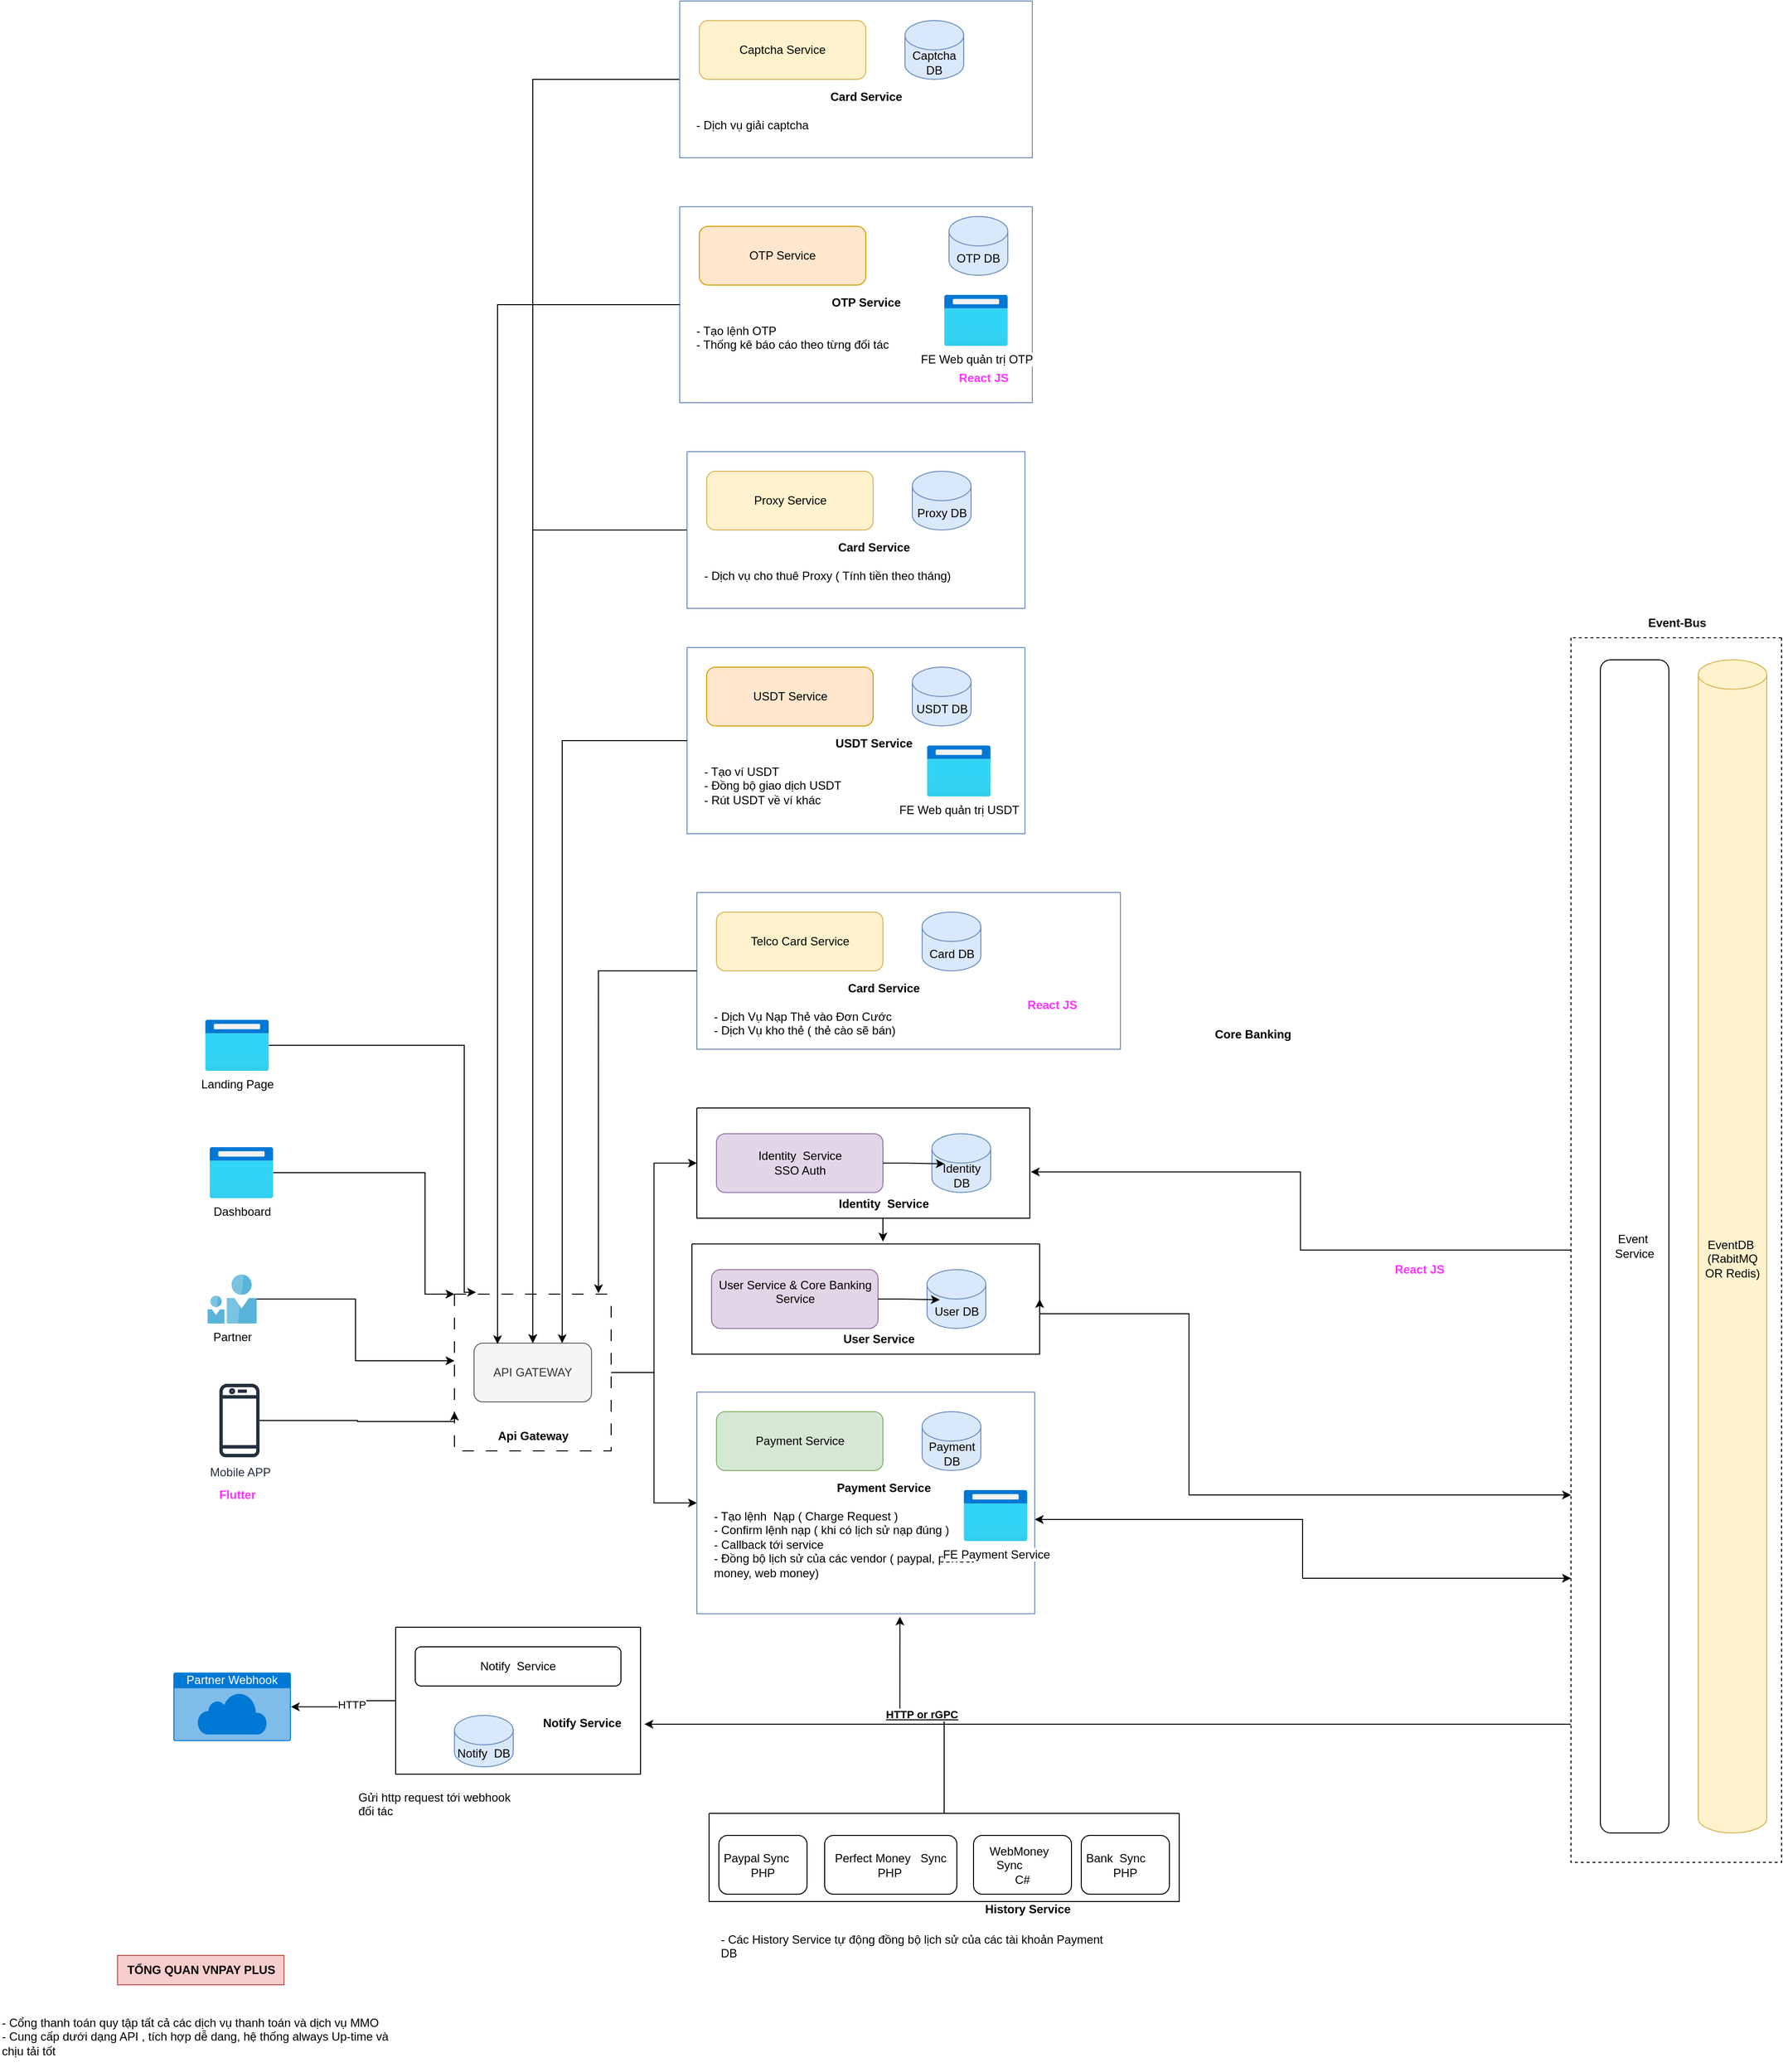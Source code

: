 <mxfile version="27.0.8">
  <diagram name="Page-1" id="iOP9NucEH-zzFqvL8uEB">
    <mxGraphModel dx="2916" dy="2211" grid="1" gridSize="10" guides="1" tooltips="1" connect="1" arrows="1" fold="1" page="1" pageScale="1" pageWidth="850" pageHeight="1100" math="0" shadow="0">
      <root>
        <mxCell id="0" />
        <mxCell id="1" parent="0" />
        <mxCell id="ymEb2g0kcDg-jAVKu9gT-71" style="edgeStyle=orthogonalEdgeStyle;rounded=0;orthogonalLoop=1;jettySize=auto;html=1;entryX=0;entryY=0.5;entryDx=0;entryDy=0;" parent="1" source="ymEb2g0kcDg-jAVKu9gT-15" target="ymEb2g0kcDg-jAVKu9gT-41" edge="1">
          <mxGeometry relative="1" as="geometry" />
        </mxCell>
        <mxCell id="clGpNB9oHALhCs1MbPwn-30" style="edgeStyle=orthogonalEdgeStyle;rounded=0;orthogonalLoop=1;jettySize=auto;html=1;entryX=0;entryY=0.5;entryDx=0;entryDy=0;" parent="1" source="ymEb2g0kcDg-jAVKu9gT-15" target="ymEb2g0kcDg-jAVKu9gT-47" edge="1">
          <mxGeometry relative="1" as="geometry" />
        </mxCell>
        <mxCell id="ymEb2g0kcDg-jAVKu9gT-15" value="API GATEWAY" style="swimlane;startSize=0;fontColor=none;noLabel=1;dashed=1;dashPattern=12 12;" parent="1" vertex="1">
          <mxGeometry x="40" y="280" width="160" height="160" as="geometry" />
        </mxCell>
        <mxCell id="ymEb2g0kcDg-jAVKu9gT-3" value="API GATEWAY" style="rounded=1;whiteSpace=wrap;html=1;fillColor=#f5f5f5;fontColor=#333333;strokeColor=#666666;" parent="ymEb2g0kcDg-jAVKu9gT-15" vertex="1">
          <mxGeometry x="20" y="50" width="120" height="60" as="geometry" />
        </mxCell>
        <mxCell id="ymEb2g0kcDg-jAVKu9gT-30" value="&lt;b&gt;Api Gateway&lt;br&gt;&lt;/b&gt;" style="text;html=1;align=center;verticalAlign=middle;resizable=0;points=[];autosize=1;strokeColor=none;fillColor=none;" parent="ymEb2g0kcDg-jAVKu9gT-15" vertex="1">
          <mxGeometry x="35" y="130" width="90" height="30" as="geometry" />
        </mxCell>
        <mxCell id="ymEb2g0kcDg-jAVKu9gT-41" value="Post" style="swimlane;startSize=0;rounded=1;shadow=0;fontColor=none;labelBackgroundColor=none;noLabel=1;" parent="1" vertex="1">
          <mxGeometry x="287.5" y="90" width="340" height="112.5" as="geometry" />
        </mxCell>
        <mxCell id="clGpNB9oHALhCs1MbPwn-31" style="edgeStyle=orthogonalEdgeStyle;rounded=0;orthogonalLoop=1;jettySize=auto;html=1;" parent="ymEb2g0kcDg-jAVKu9gT-41" source="ymEb2g0kcDg-jAVKu9gT-42" edge="1">
          <mxGeometry relative="1" as="geometry">
            <mxPoint x="190" y="136.25" as="targetPoint" />
          </mxGeometry>
        </mxCell>
        <mxCell id="ymEb2g0kcDg-jAVKu9gT-42" value="&lt;b&gt;Identity&amp;nbsp; Service&lt;br&gt;&lt;/b&gt;" style="text;html=1;align=center;verticalAlign=middle;resizable=0;points=[];autosize=1;strokeColor=none;fillColor=none;" parent="ymEb2g0kcDg-jAVKu9gT-41" vertex="1">
          <mxGeometry x="130" y="82.5" width="120" height="30" as="geometry" />
        </mxCell>
        <mxCell id="ymEb2g0kcDg-jAVKu9gT-18" value="&lt;div&gt;Identity&amp;nbsp; Service&lt;/div&gt;&lt;div&gt;SSO Auth &lt;br&gt;&lt;/div&gt;" style="rounded=1;whiteSpace=wrap;html=1;fillColor=#e1d5e7;strokeColor=#9673a6;" parent="ymEb2g0kcDg-jAVKu9gT-41" vertex="1">
          <mxGeometry x="20" y="26.25" width="170" height="60" as="geometry" />
        </mxCell>
        <mxCell id="ymEb2g0kcDg-jAVKu9gT-20" value="Identity DB" style="shape=cylinder3;whiteSpace=wrap;html=1;boundedLbl=1;backgroundOutline=1;size=15;fillColor=#dae8fc;strokeColor=#6c8ebf;" parent="ymEb2g0kcDg-jAVKu9gT-41" vertex="1">
          <mxGeometry x="240" y="26.25" width="60" height="60" as="geometry" />
        </mxCell>
        <mxCell id="isoSCwNyjUuJ1y2WLRkC-23" style="edgeStyle=orthogonalEdgeStyle;rounded=0;orthogonalLoop=1;jettySize=auto;html=1;entryX=0.217;entryY=0.513;entryDx=0;entryDy=0;entryPerimeter=0;" parent="ymEb2g0kcDg-jAVKu9gT-41" source="ymEb2g0kcDg-jAVKu9gT-18" target="ymEb2g0kcDg-jAVKu9gT-20" edge="1">
          <mxGeometry relative="1" as="geometry" />
        </mxCell>
        <mxCell id="ymEb2g0kcDg-jAVKu9gT-67" style="edgeStyle=orthogonalEdgeStyle;rounded=0;orthogonalLoop=1;jettySize=auto;html=1;entryX=0;entryY=0.768;entryDx=0;entryDy=0;startArrow=classic;startFill=1;entryPerimeter=0;" parent="1" source="ymEb2g0kcDg-jAVKu9gT-47" target="ymEb2g0kcDg-jAVKu9gT-58" edge="1">
          <mxGeometry relative="1" as="geometry">
            <Array as="points">
              <mxPoint x="906" y="510" />
              <mxPoint x="906" y="570" />
            </Array>
          </mxGeometry>
        </mxCell>
        <mxCell id="ymEb2g0kcDg-jAVKu9gT-47" value="Post" style="swimlane;startSize=0;rounded=1;shadow=0;labelBackgroundColor=none;noLabel=1;fillColor=#dae8fc;strokeColor=#6c8ebf;" parent="1" vertex="1">
          <mxGeometry x="287.5" y="380" width="345" height="226.25" as="geometry" />
        </mxCell>
        <mxCell id="ymEb2g0kcDg-jAVKu9gT-48" value="&lt;b&gt;Payment Service&lt;br&gt;&lt;/b&gt;" style="text;html=1;align=center;verticalAlign=middle;resizable=0;points=[];autosize=1;strokeColor=none;fillColor=none;" parent="ymEb2g0kcDg-jAVKu9gT-47" vertex="1">
          <mxGeometry x="130" y="82.5" width="120" height="30" as="geometry" />
        </mxCell>
        <mxCell id="ymEb2g0kcDg-jAVKu9gT-21" value="Payment Service" style="rounded=1;whiteSpace=wrap;html=1;fillColor=#d5e8d4;strokeColor=#82b366;" parent="ymEb2g0kcDg-jAVKu9gT-47" vertex="1">
          <mxGeometry x="20" y="20" width="170" height="60" as="geometry" />
        </mxCell>
        <mxCell id="ymEb2g0kcDg-jAVKu9gT-22" value="Payment DB" style="shape=cylinder3;whiteSpace=wrap;html=1;boundedLbl=1;backgroundOutline=1;size=15;fillColor=#dae8fc;strokeColor=#6c8ebf;" parent="ymEb2g0kcDg-jAVKu9gT-47" vertex="1">
          <mxGeometry x="230" y="20" width="60" height="60" as="geometry" />
        </mxCell>
        <mxCell id="isoSCwNyjUuJ1y2WLRkC-27" value="&lt;div&gt;- Tạo lệnh&amp;nbsp; Nạp ( Charge Request ) &lt;br&gt;&lt;/div&gt;&lt;div&gt;- Confirm lệnh nạp ( khi có lịch sử nạp đúng ) &lt;br&gt;&lt;/div&gt;&lt;div&gt;- Callback tới service&lt;br&gt;&lt;/div&gt;- Đồng bộ lịch sử của các vendor ( paypal, perfect money, web money)" style="text;html=1;whiteSpace=wrap;overflow=hidden;rounded=0;" parent="ymEb2g0kcDg-jAVKu9gT-47" vertex="1">
          <mxGeometry x="15" y="112.5" width="295" height="97.5" as="geometry" />
        </mxCell>
        <mxCell id="isoSCwNyjUuJ1y2WLRkC-21" value="FE Payment Service" style="image;aspect=fixed;html=1;points=[];align=center;fontSize=12;image=img/lib/azure2/general/Browser.svg;" parent="ymEb2g0kcDg-jAVKu9gT-47" vertex="1">
          <mxGeometry x="272.5" y="100" width="65" height="52" as="geometry" />
        </mxCell>
        <mxCell id="clGpNB9oHALhCs1MbPwn-32" style="edgeStyle=orthogonalEdgeStyle;rounded=0;orthogonalLoop=1;jettySize=auto;html=1;entryX=1;entryY=0.5;entryDx=0;entryDy=0;startArrow=classic;startFill=1;" parent="1" source="ymEb2g0kcDg-jAVKu9gT-58" target="clGpNB9oHALhCs1MbPwn-25" edge="1">
          <mxGeometry relative="1" as="geometry">
            <Array as="points">
              <mxPoint x="790" y="485" />
              <mxPoint x="790" y="300" />
              <mxPoint x="638" y="300" />
            </Array>
          </mxGeometry>
        </mxCell>
        <mxCell id="ymEb2g0kcDg-jAVKu9gT-58" value="Post" style="swimlane;startSize=0;rounded=1;shadow=0;fontColor=none;labelBackgroundColor=none;noLabel=1;dashed=1;" parent="1" vertex="1">
          <mxGeometry x="1180" y="-390" width="215" height="1250" as="geometry" />
        </mxCell>
        <mxCell id="ymEb2g0kcDg-jAVKu9gT-19" value="&lt;div&gt;EventDB&amp;nbsp;&lt;/div&gt;&lt;div&gt;(RabitMQ OR Redis)&lt;/div&gt;" style="shape=cylinder3;whiteSpace=wrap;html=1;boundedLbl=1;backgroundOutline=1;size=15;fillColor=#fff2cc;strokeColor=#d6b656;" parent="ymEb2g0kcDg-jAVKu9gT-58" vertex="1">
          <mxGeometry x="130" y="22.5" width="70" height="1197.5" as="geometry" />
        </mxCell>
        <mxCell id="ymEb2g0kcDg-jAVKu9gT-23" value="Event&amp;nbsp; Service" style="rounded=1;whiteSpace=wrap;html=1;" parent="ymEb2g0kcDg-jAVKu9gT-58" vertex="1">
          <mxGeometry x="30" y="22.5" width="70" height="1197.5" as="geometry" />
        </mxCell>
        <mxCell id="ymEb2g0kcDg-jAVKu9gT-73" value="TỔNG QUAN VNPAY PLUS" style="text;html=1;align=center;verticalAlign=middle;resizable=0;points=[];autosize=1;strokeColor=#b85450;fillColor=#f8cecc;fontStyle=1" parent="1" vertex="1">
          <mxGeometry x="-304" y="955" width="170" height="30" as="geometry" />
        </mxCell>
        <mxCell id="clGpNB9oHALhCs1MbPwn-21" style="edgeStyle=orthogonalEdgeStyle;rounded=0;orthogonalLoop=1;jettySize=auto;html=1;" parent="1" source="isoSCwNyjUuJ1y2WLRkC-10" target="clGpNB9oHALhCs1MbPwn-20" edge="1">
          <mxGeometry relative="1" as="geometry" />
        </mxCell>
        <mxCell id="clGpNB9oHALhCs1MbPwn-22" value="HTTP" style="edgeLabel;html=1;align=center;verticalAlign=middle;resizable=0;points=[];" parent="clGpNB9oHALhCs1MbPwn-21" vertex="1" connectable="0">
          <mxGeometry x="-0.202" y="4" relative="1" as="geometry">
            <mxPoint as="offset" />
          </mxGeometry>
        </mxCell>
        <mxCell id="isoSCwNyjUuJ1y2WLRkC-10" value="Post" style="swimlane;startSize=0;rounded=1;shadow=0;fontColor=none;labelBackgroundColor=none;noLabel=1;" parent="1" vertex="1">
          <mxGeometry x="-20" y="620" width="250" height="150" as="geometry" />
        </mxCell>
        <mxCell id="isoSCwNyjUuJ1y2WLRkC-11" value="&lt;b&gt;Notify Service&lt;br&gt;&lt;/b&gt;" style="text;html=1;align=center;verticalAlign=middle;resizable=0;points=[];autosize=1;strokeColor=none;fillColor=none;" parent="isoSCwNyjUuJ1y2WLRkC-10" vertex="1">
          <mxGeometry x="140" y="82.5" width="100" height="30" as="geometry" />
        </mxCell>
        <mxCell id="isoSCwNyjUuJ1y2WLRkC-12" value="Notify&amp;nbsp; Service" style="rounded=1;whiteSpace=wrap;html=1;" parent="isoSCwNyjUuJ1y2WLRkC-10" vertex="1">
          <mxGeometry x="20" y="20" width="210" height="40" as="geometry" />
        </mxCell>
        <mxCell id="isoSCwNyjUuJ1y2WLRkC-13" value="Notify&amp;nbsp; DB" style="shape=cylinder3;whiteSpace=wrap;html=1;boundedLbl=1;backgroundOutline=1;size=15;fillColor=#dae8fc;strokeColor=#6c8ebf;" parent="isoSCwNyjUuJ1y2WLRkC-10" vertex="1">
          <mxGeometry x="60" y="90" width="60" height="52.5" as="geometry" />
        </mxCell>
        <mxCell id="isoSCwNyjUuJ1y2WLRkC-15" value="Partner" style="image;sketch=0;aspect=fixed;html=1;points=[];align=center;fontSize=12;image=img/lib/mscae/Two_User_Icon.svg;" parent="1" vertex="1">
          <mxGeometry x="-212" y="260" width="50" height="50" as="geometry" />
        </mxCell>
        <mxCell id="isoSCwNyjUuJ1y2WLRkC-17" style="edgeStyle=orthogonalEdgeStyle;rounded=0;orthogonalLoop=1;jettySize=auto;html=1;entryX=0;entryY=0.425;entryDx=0;entryDy=0;entryPerimeter=0;" parent="1" source="isoSCwNyjUuJ1y2WLRkC-15" target="ymEb2g0kcDg-jAVKu9gT-15" edge="1">
          <mxGeometry relative="1" as="geometry" />
        </mxCell>
        <mxCell id="isoSCwNyjUuJ1y2WLRkC-20" style="edgeStyle=orthogonalEdgeStyle;rounded=0;orthogonalLoop=1;jettySize=auto;html=1;entryX=0;entryY=0.75;entryDx=0;entryDy=0;" parent="1" source="isoSCwNyjUuJ1y2WLRkC-19" target="ymEb2g0kcDg-jAVKu9gT-15" edge="1">
          <mxGeometry relative="1" as="geometry">
            <Array as="points">
              <mxPoint x="-59" y="409" />
              <mxPoint x="-59" y="410" />
              <mxPoint x="40" y="410" />
            </Array>
          </mxGeometry>
        </mxCell>
        <mxCell id="isoSCwNyjUuJ1y2WLRkC-19" value="Mobile APP" style="sketch=0;outlineConnect=0;fontColor=#232F3E;gradientColor=none;fillColor=#232F3D;strokeColor=none;dashed=0;verticalLabelPosition=bottom;verticalAlign=top;align=center;html=1;fontSize=12;fontStyle=0;aspect=fixed;pointerEvents=1;shape=mxgraph.aws4.mobile_client;" parent="1" vertex="1">
          <mxGeometry x="-200" y="370" width="41" height="78" as="geometry" />
        </mxCell>
        <mxCell id="isoSCwNyjUuJ1y2WLRkC-24" value="Gửi http request tới webhook đối tác " style="text;html=1;whiteSpace=wrap;overflow=hidden;rounded=0;" parent="1" vertex="1">
          <mxGeometry x="-60" y="780" width="170" height="60" as="geometry" />
        </mxCell>
        <mxCell id="isoSCwNyjUuJ1y2WLRkC-31" value="Post" style="swimlane;startSize=0;rounded=1;shadow=0;fontColor=none;labelBackgroundColor=none;noLabel=1;" parent="1" vertex="1">
          <mxGeometry x="300" y="810" width="480" height="90" as="geometry" />
        </mxCell>
        <mxCell id="isoSCwNyjUuJ1y2WLRkC-33" value="&lt;div&gt;Paypal Sync&lt;span style=&quot;white-space: pre;&quot;&gt;&#x9;&lt;/span&gt;&lt;/div&gt;&lt;div&gt;&lt;span style=&quot;white-space: pre;&quot;&gt;PHP&lt;br&gt;&lt;/span&gt;&lt;/div&gt;" style="rounded=1;whiteSpace=wrap;html=1;" parent="isoSCwNyjUuJ1y2WLRkC-31" vertex="1">
          <mxGeometry x="10" y="22.5" width="90" height="60" as="geometry" />
        </mxCell>
        <mxCell id="clGpNB9oHALhCs1MbPwn-15" value="&lt;div&gt;Perfect Money &amp;nbsp; Sync&lt;/div&gt;&lt;div&gt;&lt;span style=&quot;white-space: pre;&quot;&gt;PHP&#x9;&lt;/span&gt;&lt;/div&gt;" style="rounded=1;whiteSpace=wrap;html=1;" parent="isoSCwNyjUuJ1y2WLRkC-31" vertex="1">
          <mxGeometry x="118" y="22.5" width="135" height="60" as="geometry" />
        </mxCell>
        <mxCell id="clGpNB9oHALhCs1MbPwn-16" value="&lt;div&gt;WebMoney &amp;nbsp; Sync&lt;span style=&quot;white-space: pre;&quot;&gt;&#x9;&lt;/span&gt;&lt;/div&gt;&lt;div&gt;&lt;span style=&quot;white-space: pre;&quot;&gt;C#&lt;br&gt;&lt;/span&gt;&lt;/div&gt;" style="rounded=1;whiteSpace=wrap;html=1;" parent="isoSCwNyjUuJ1y2WLRkC-31" vertex="1">
          <mxGeometry x="270" y="22.5" width="100" height="60" as="geometry" />
        </mxCell>
        <mxCell id="clGpNB9oHALhCs1MbPwn-17" value="&lt;div&gt;Bank&amp;nbsp; Sync&lt;span style=&quot;white-space: pre;&quot;&gt;&#x9;&lt;/span&gt;&lt;/div&gt;&lt;div&gt;&lt;span style=&quot;white-space: pre;&quot;&gt;PHP&lt;br&gt;&lt;/span&gt;&lt;/div&gt;" style="rounded=1;whiteSpace=wrap;html=1;" parent="isoSCwNyjUuJ1y2WLRkC-31" vertex="1">
          <mxGeometry x="380" y="22.5" width="90" height="60" as="geometry" />
        </mxCell>
        <mxCell id="clGpNB9oHALhCs1MbPwn-18" value="&lt;b&gt;History Service&lt;br&gt;&lt;/b&gt;" style="text;html=1;align=center;verticalAlign=middle;resizable=0;points=[];autosize=1;strokeColor=none;fillColor=none;" parent="isoSCwNyjUuJ1y2WLRkC-31" vertex="1">
          <mxGeometry x="270" y="82.5" width="110" height="30" as="geometry" />
        </mxCell>
        <mxCell id="isoSCwNyjUuJ1y2WLRkC-40" style="edgeStyle=orthogonalEdgeStyle;rounded=0;orthogonalLoop=1;jettySize=auto;html=1;entryX=0.601;entryY=1.013;entryDx=0;entryDy=0;entryPerimeter=0;" parent="1" source="isoSCwNyjUuJ1y2WLRkC-31" target="ymEb2g0kcDg-jAVKu9gT-47" edge="1">
          <mxGeometry relative="1" as="geometry" />
        </mxCell>
        <mxCell id="clGpNB9oHALhCs1MbPwn-24" value="HTTP or rGPC" style="edgeLabel;html=1;align=center;verticalAlign=middle;resizable=0;points=[];fontStyle=5" parent="isoSCwNyjUuJ1y2WLRkC-40" vertex="1" connectable="0">
          <mxGeometry x="0.017" y="1" relative="1" as="geometry">
            <mxPoint as="offset" />
          </mxGeometry>
        </mxCell>
        <mxCell id="clGpNB9oHALhCs1MbPwn-1" value="&lt;div&gt;- Các History Service tự động đồng bộ lịch sử của các tài khoản Payment DB&lt;br&gt;&lt;/div&gt;" style="text;html=1;whiteSpace=wrap;overflow=hidden;rounded=0;" parent="1" vertex="1">
          <mxGeometry x="310" y="925" width="410" height="60" as="geometry" />
        </mxCell>
        <mxCell id="clGpNB9oHALhCs1MbPwn-19" style="edgeStyle=orthogonalEdgeStyle;rounded=0;orthogonalLoop=1;jettySize=auto;html=1;entryX=1.016;entryY=0.66;entryDx=0;entryDy=0;entryPerimeter=0;" parent="1" source="ymEb2g0kcDg-jAVKu9gT-58" target="isoSCwNyjUuJ1y2WLRkC-10" edge="1">
          <mxGeometry relative="1" as="geometry">
            <Array as="points">
              <mxPoint x="640" y="719" />
              <mxPoint x="640" y="719" />
            </Array>
          </mxGeometry>
        </mxCell>
        <mxCell id="clGpNB9oHALhCs1MbPwn-20" value="&lt;div&gt;Partner Webhook&lt;/div&gt;&lt;div&gt;&lt;br&gt;&lt;/div&gt;" style="html=1;whiteSpace=wrap;strokeColor=none;fillColor=#0079D6;labelPosition=center;verticalLabelPosition=middle;verticalAlign=top;align=center;fontSize=12;outlineConnect=0;spacingTop=-6;fontColor=#FFFFFF;sketch=0;shape=mxgraph.sitemap.cloud;" parent="1" vertex="1">
          <mxGeometry x="-247" y="666.25" width="120" height="70" as="geometry" />
        </mxCell>
        <mxCell id="ymEb2g0kcDg-jAVKu9gT-29" value="&lt;b&gt;Core Banking&lt;br&gt;&lt;/b&gt;" style="text;html=1;align=center;verticalAlign=middle;resizable=0;points=[];autosize=1;strokeColor=none;fillColor=none;" parent="1" vertex="1">
          <mxGeometry x="805" width="100" height="30" as="geometry" />
        </mxCell>
        <mxCell id="clGpNB9oHALhCs1MbPwn-25" value="Post" style="swimlane;startSize=0;rounded=1;shadow=0;fontColor=none;labelBackgroundColor=none;noLabel=1;" parent="1" vertex="1">
          <mxGeometry x="282.5" y="228.75" width="355" height="112.5" as="geometry" />
        </mxCell>
        <mxCell id="clGpNB9oHALhCs1MbPwn-26" value="&lt;b&gt;User Service&lt;br&gt;&lt;/b&gt;" style="text;html=1;align=center;verticalAlign=middle;resizable=0;points=[];autosize=1;strokeColor=none;fillColor=none;" parent="clGpNB9oHALhCs1MbPwn-25" vertex="1">
          <mxGeometry x="140" y="82.5" width="100" height="30" as="geometry" />
        </mxCell>
        <mxCell id="clGpNB9oHALhCs1MbPwn-27" value="&lt;div&gt;User Service &amp;amp; Core Banking Service &lt;br&gt;&lt;/div&gt;&lt;div&gt;&lt;br&gt;&lt;/div&gt;" style="rounded=1;whiteSpace=wrap;html=1;fillColor=#e1d5e7;strokeColor=#9673a6;" parent="clGpNB9oHALhCs1MbPwn-25" vertex="1">
          <mxGeometry x="20" y="26.25" width="170" height="60" as="geometry" />
        </mxCell>
        <mxCell id="clGpNB9oHALhCs1MbPwn-28" value="User DB" style="shape=cylinder3;whiteSpace=wrap;html=1;boundedLbl=1;backgroundOutline=1;size=15;fillColor=#dae8fc;strokeColor=#6c8ebf;" parent="clGpNB9oHALhCs1MbPwn-25" vertex="1">
          <mxGeometry x="240" y="26.25" width="60" height="60" as="geometry" />
        </mxCell>
        <mxCell id="clGpNB9oHALhCs1MbPwn-29" style="edgeStyle=orthogonalEdgeStyle;rounded=0;orthogonalLoop=1;jettySize=auto;html=1;entryX=0.217;entryY=0.513;entryDx=0;entryDy=0;entryPerimeter=0;" parent="clGpNB9oHALhCs1MbPwn-25" source="clGpNB9oHALhCs1MbPwn-27" target="clGpNB9oHALhCs1MbPwn-28" edge="1">
          <mxGeometry relative="1" as="geometry" />
        </mxCell>
        <mxCell id="clGpNB9oHALhCs1MbPwn-33" style="edgeStyle=orthogonalEdgeStyle;rounded=0;orthogonalLoop=1;jettySize=auto;html=1;entryX=1.003;entryY=0.58;entryDx=0;entryDy=0;entryPerimeter=0;" parent="1" source="ymEb2g0kcDg-jAVKu9gT-58" target="ymEb2g0kcDg-jAVKu9gT-41" edge="1">
          <mxGeometry relative="1" as="geometry" />
        </mxCell>
        <mxCell id="clGpNB9oHALhCs1MbPwn-36" value="&lt;div&gt;- Cổng thanh toán quy tập tất cả các dịch vụ thanh toán và dịch vụ MMO&lt;/div&gt;&lt;div&gt;- Cung cấp dưới dạng API , tích hợp dễ dang, hệ thống always Up-time và chịu tải tốt&lt;/div&gt;&lt;div&gt;&lt;br&gt;&lt;/div&gt;" style="text;html=1;whiteSpace=wrap;overflow=hidden;rounded=0;" parent="1" vertex="1">
          <mxGeometry x="-424" y="1010" width="410" height="60" as="geometry" />
        </mxCell>
        <mxCell id="clGpNB9oHALhCs1MbPwn-37" value="Post" style="swimlane;startSize=0;rounded=1;shadow=0;labelBackgroundColor=none;noLabel=1;fillColor=#dae8fc;strokeColor=#6c8ebf;" parent="1" vertex="1">
          <mxGeometry x="287.5" y="-130" width="432.5" height="160" as="geometry" />
        </mxCell>
        <mxCell id="clGpNB9oHALhCs1MbPwn-38" value="&lt;b&gt;Card Service&lt;br&gt;&lt;/b&gt;" style="text;html=1;align=center;verticalAlign=middle;resizable=0;points=[];autosize=1;strokeColor=none;fillColor=none;" parent="clGpNB9oHALhCs1MbPwn-37" vertex="1">
          <mxGeometry x="140" y="82.5" width="100" height="30" as="geometry" />
        </mxCell>
        <mxCell id="clGpNB9oHALhCs1MbPwn-39" value="Telco Card Service" style="rounded=1;whiteSpace=wrap;html=1;fillColor=#fff2cc;strokeColor=#d6b656;" parent="clGpNB9oHALhCs1MbPwn-37" vertex="1">
          <mxGeometry x="20" y="20" width="170" height="60" as="geometry" />
        </mxCell>
        <mxCell id="clGpNB9oHALhCs1MbPwn-40" value="Card DB" style="shape=cylinder3;whiteSpace=wrap;html=1;boundedLbl=1;backgroundOutline=1;size=15;fillColor=#dae8fc;strokeColor=#6c8ebf;" parent="clGpNB9oHALhCs1MbPwn-37" vertex="1">
          <mxGeometry x="230" y="20" width="60" height="60" as="geometry" />
        </mxCell>
        <mxCell id="clGpNB9oHALhCs1MbPwn-41" value="&lt;div&gt;- Dịch Vụ Nạp Thẻ vào Đơn Cước&lt;br&gt;&lt;/div&gt;&lt;div&gt;- Dịch Vụ kho thẻ ( thẻ cào sẽ bán)&lt;br&gt;&lt;/div&gt;&lt;div&gt;&lt;br&gt;&lt;/div&gt;" style="text;html=1;whiteSpace=wrap;overflow=hidden;rounded=0;" parent="clGpNB9oHALhCs1MbPwn-37" vertex="1">
          <mxGeometry x="15" y="112.5" width="295" height="47.5" as="geometry" />
        </mxCell>
        <mxCell id="clGpNB9oHALhCs1MbPwn-57" value="React JS" style="text;html=1;align=center;verticalAlign=middle;resizable=0;points=[];autosize=1;strokeColor=none;fillColor=none;fontStyle=1;fontColor=#FF33FF;" parent="clGpNB9oHALhCs1MbPwn-37" vertex="1">
          <mxGeometry x="327.5" y="100" width="70" height="30" as="geometry" />
        </mxCell>
        <mxCell id="clGpNB9oHALhCs1MbPwn-42" value="Post" style="swimlane;startSize=0;rounded=1;shadow=0;labelBackgroundColor=none;noLabel=1;fillColor=#dae8fc;strokeColor=#6c8ebf;" parent="1" vertex="1">
          <mxGeometry x="277.5" y="-380" width="345" height="190" as="geometry" />
        </mxCell>
        <mxCell id="clGpNB9oHALhCs1MbPwn-43" value="&lt;b&gt;USDT Service&lt;br&gt;&lt;/b&gt;" style="text;html=1;align=center;verticalAlign=middle;resizable=0;points=[];autosize=1;strokeColor=none;fillColor=none;" parent="clGpNB9oHALhCs1MbPwn-42" vertex="1">
          <mxGeometry x="140" y="82.5" width="100" height="30" as="geometry" />
        </mxCell>
        <mxCell id="clGpNB9oHALhCs1MbPwn-44" value="USDT Service" style="rounded=1;whiteSpace=wrap;html=1;fillColor=#ffe6cc;strokeColor=#d79b00;" parent="clGpNB9oHALhCs1MbPwn-42" vertex="1">
          <mxGeometry x="20" y="20" width="170" height="60" as="geometry" />
        </mxCell>
        <mxCell id="clGpNB9oHALhCs1MbPwn-45" value="USDT DB" style="shape=cylinder3;whiteSpace=wrap;html=1;boundedLbl=1;backgroundOutline=1;size=15;fillColor=#dae8fc;strokeColor=#6c8ebf;" parent="clGpNB9oHALhCs1MbPwn-42" vertex="1">
          <mxGeometry x="230" y="20" width="60" height="60" as="geometry" />
        </mxCell>
        <mxCell id="clGpNB9oHALhCs1MbPwn-46" value="&lt;div&gt;- Tạo ví USDT&lt;/div&gt;&lt;div&gt;- Đồng bộ giao dịch USDT&lt;/div&gt;&lt;div&gt;- Rút USDT về ví khác &lt;br&gt;&lt;/div&gt;" style="text;html=1;whiteSpace=wrap;overflow=hidden;rounded=0;" parent="clGpNB9oHALhCs1MbPwn-42" vertex="1">
          <mxGeometry x="15" y="112.5" width="295" height="57.5" as="geometry" />
        </mxCell>
        <mxCell id="clGpNB9oHALhCs1MbPwn-47" value="FE Web quản trị USDT " style="image;aspect=fixed;html=1;points=[];align=center;fontSize=12;image=img/lib/azure2/general/Browser.svg;" parent="clGpNB9oHALhCs1MbPwn-42" vertex="1">
          <mxGeometry x="245" y="100" width="65" height="52" as="geometry" />
        </mxCell>
        <mxCell id="clGpNB9oHALhCs1MbPwn-52" style="edgeStyle=orthogonalEdgeStyle;rounded=0;orthogonalLoop=1;jettySize=auto;html=1;entryX=0.919;entryY=-0.006;entryDx=0;entryDy=0;entryPerimeter=0;" parent="1" source="clGpNB9oHALhCs1MbPwn-37" target="ymEb2g0kcDg-jAVKu9gT-15" edge="1">
          <mxGeometry relative="1" as="geometry" />
        </mxCell>
        <mxCell id="clGpNB9oHALhCs1MbPwn-53" style="edgeStyle=orthogonalEdgeStyle;rounded=0;orthogonalLoop=1;jettySize=auto;html=1;entryX=0.75;entryY=0;entryDx=0;entryDy=0;" parent="1" source="clGpNB9oHALhCs1MbPwn-42" target="ymEb2g0kcDg-jAVKu9gT-3" edge="1">
          <mxGeometry relative="1" as="geometry">
            <Array as="points">
              <mxPoint x="150" y="-285" />
            </Array>
          </mxGeometry>
        </mxCell>
        <mxCell id="clGpNB9oHALhCs1MbPwn-55" value="React JS" style="text;html=1;align=center;verticalAlign=middle;resizable=0;points=[];autosize=1;strokeColor=none;fillColor=none;fontStyle=1;fontColor=#FF33FF;" parent="1" vertex="1">
          <mxGeometry x="990" y="240" width="70" height="30" as="geometry" />
        </mxCell>
        <mxCell id="clGpNB9oHALhCs1MbPwn-56" value="Flutter" style="text;html=1;align=center;verticalAlign=middle;resizable=0;points=[];autosize=1;strokeColor=none;fillColor=none;fontStyle=1;fontColor=#FF33FF;" parent="1" vertex="1">
          <mxGeometry x="-212" y="470" width="60" height="30" as="geometry" />
        </mxCell>
        <mxCell id="Z37CgXNpSZ4neGieDBuo-16" style="edgeStyle=orthogonalEdgeStyle;rounded=0;orthogonalLoop=1;jettySize=auto;html=1;" parent="1" source="Z37CgXNpSZ4neGieDBuo-1" target="ymEb2g0kcDg-jAVKu9gT-3" edge="1">
          <mxGeometry relative="1" as="geometry" />
        </mxCell>
        <mxCell id="Z37CgXNpSZ4neGieDBuo-1" value="Post" style="swimlane;startSize=0;rounded=1;shadow=0;labelBackgroundColor=none;noLabel=1;fillColor=#dae8fc;strokeColor=#6c8ebf;" parent="1" vertex="1">
          <mxGeometry x="277.5" y="-580" width="345" height="160" as="geometry" />
        </mxCell>
        <mxCell id="Z37CgXNpSZ4neGieDBuo-2" value="&lt;b&gt;Card Service&lt;br&gt;&lt;/b&gt;" style="text;html=1;align=center;verticalAlign=middle;resizable=0;points=[];autosize=1;strokeColor=none;fillColor=none;" parent="Z37CgXNpSZ4neGieDBuo-1" vertex="1">
          <mxGeometry x="140" y="82.5" width="100" height="30" as="geometry" />
        </mxCell>
        <mxCell id="Z37CgXNpSZ4neGieDBuo-3" value="Proxy Service" style="rounded=1;whiteSpace=wrap;html=1;fillColor=#fff2cc;strokeColor=#d6b656;" parent="Z37CgXNpSZ4neGieDBuo-1" vertex="1">
          <mxGeometry x="20" y="20" width="170" height="60" as="geometry" />
        </mxCell>
        <mxCell id="Z37CgXNpSZ4neGieDBuo-4" value="Proxy DB" style="shape=cylinder3;whiteSpace=wrap;html=1;boundedLbl=1;backgroundOutline=1;size=15;fillColor=#dae8fc;strokeColor=#6c8ebf;" parent="Z37CgXNpSZ4neGieDBuo-1" vertex="1">
          <mxGeometry x="230" y="20" width="60" height="60" as="geometry" />
        </mxCell>
        <mxCell id="Z37CgXNpSZ4neGieDBuo-5" value="&lt;div&gt;- Dịch vụ cho thuê Proxy ( Tính tiền theo tháng)&lt;br&gt;&lt;/div&gt;&lt;div&gt;&lt;br&gt;&lt;/div&gt;" style="text;html=1;whiteSpace=wrap;overflow=hidden;rounded=0;" parent="Z37CgXNpSZ4neGieDBuo-1" vertex="1">
          <mxGeometry x="15" y="112.5" width="295" height="47.5" as="geometry" />
        </mxCell>
        <mxCell id="Z37CgXNpSZ4neGieDBuo-17" style="edgeStyle=orthogonalEdgeStyle;rounded=0;orthogonalLoop=1;jettySize=auto;html=1;" parent="1" source="Z37CgXNpSZ4neGieDBuo-6" target="ymEb2g0kcDg-jAVKu9gT-3" edge="1">
          <mxGeometry relative="1" as="geometry" />
        </mxCell>
        <mxCell id="Z37CgXNpSZ4neGieDBuo-6" value="Post" style="swimlane;startSize=0;rounded=1;shadow=0;labelBackgroundColor=none;noLabel=1;fillColor=#dae8fc;strokeColor=#6c8ebf;" parent="1" vertex="1">
          <mxGeometry x="270" y="-1040" width="360" height="160" as="geometry" />
        </mxCell>
        <mxCell id="Z37CgXNpSZ4neGieDBuo-7" value="&lt;b&gt;Card Service&lt;br&gt;&lt;/b&gt;" style="text;html=1;align=center;verticalAlign=middle;resizable=0;points=[];autosize=1;strokeColor=none;fillColor=none;" parent="Z37CgXNpSZ4neGieDBuo-6" vertex="1">
          <mxGeometry x="140" y="82.5" width="100" height="30" as="geometry" />
        </mxCell>
        <mxCell id="Z37CgXNpSZ4neGieDBuo-8" value="Captcha Service" style="rounded=1;whiteSpace=wrap;html=1;fillColor=#fff2cc;strokeColor=#d6b656;" parent="Z37CgXNpSZ4neGieDBuo-6" vertex="1">
          <mxGeometry x="20" y="20" width="170" height="60" as="geometry" />
        </mxCell>
        <mxCell id="Z37CgXNpSZ4neGieDBuo-9" value="Captcha DB" style="shape=cylinder3;whiteSpace=wrap;html=1;boundedLbl=1;backgroundOutline=1;size=15;fillColor=#dae8fc;strokeColor=#6c8ebf;" parent="Z37CgXNpSZ4neGieDBuo-6" vertex="1">
          <mxGeometry x="230" y="20" width="60" height="60" as="geometry" />
        </mxCell>
        <mxCell id="Z37CgXNpSZ4neGieDBuo-10" value="- Dịch vụ giải captcha " style="text;html=1;whiteSpace=wrap;overflow=hidden;rounded=0;" parent="Z37CgXNpSZ4neGieDBuo-6" vertex="1">
          <mxGeometry x="15" y="112.5" width="295" height="47.5" as="geometry" />
        </mxCell>
        <mxCell id="sNZJ7Mdx6r46W-c2oRe3-7" value="Post" style="swimlane;startSize=0;rounded=1;shadow=0;labelBackgroundColor=none;noLabel=1;fillColor=#dae8fc;strokeColor=#6c8ebf;" parent="1" vertex="1">
          <mxGeometry x="270" y="-830" width="360" height="200" as="geometry" />
        </mxCell>
        <mxCell id="sNZJ7Mdx6r46W-c2oRe3-8" value="&lt;b&gt;OTP Service&lt;br&gt;&lt;/b&gt;" style="text;html=1;align=center;verticalAlign=middle;resizable=0;points=[];autosize=1;strokeColor=none;fillColor=none;" parent="sNZJ7Mdx6r46W-c2oRe3-7" vertex="1">
          <mxGeometry x="145" y="82.5" width="90" height="30" as="geometry" />
        </mxCell>
        <mxCell id="sNZJ7Mdx6r46W-c2oRe3-9" value="OTP Service" style="rounded=1;whiteSpace=wrap;html=1;fillColor=#ffe6cc;strokeColor=#d79b00;" parent="sNZJ7Mdx6r46W-c2oRe3-7" vertex="1">
          <mxGeometry x="20" y="20" width="170" height="60" as="geometry" />
        </mxCell>
        <mxCell id="sNZJ7Mdx6r46W-c2oRe3-10" value="OTP DB" style="shape=cylinder3;whiteSpace=wrap;html=1;boundedLbl=1;backgroundOutline=1;size=15;fillColor=#dae8fc;strokeColor=#6c8ebf;" parent="sNZJ7Mdx6r46W-c2oRe3-7" vertex="1">
          <mxGeometry x="275" y="10" width="60" height="60" as="geometry" />
        </mxCell>
        <mxCell id="sNZJ7Mdx6r46W-c2oRe3-11" value="&lt;div&gt;- Tạo lệnh OTP&lt;/div&gt;&lt;div&gt;- Thống kê báo cáo theo từng đối tác &lt;br&gt;&lt;/div&gt;" style="text;html=1;whiteSpace=wrap;overflow=hidden;rounded=0;" parent="sNZJ7Mdx6r46W-c2oRe3-7" vertex="1">
          <mxGeometry x="15" y="112.5" width="295" height="57.5" as="geometry" />
        </mxCell>
        <mxCell id="sNZJ7Mdx6r46W-c2oRe3-12" value="FE Web quản trị OTP " style="image;aspect=fixed;html=1;points=[];align=center;fontSize=12;image=img/lib/azure2/general/Browser.svg;" parent="sNZJ7Mdx6r46W-c2oRe3-7" vertex="1">
          <mxGeometry x="270" y="90" width="65" height="52" as="geometry" />
        </mxCell>
        <mxCell id="sNZJ7Mdx6r46W-c2oRe3-13" value="React JS" style="text;html=1;align=center;verticalAlign=middle;resizable=0;points=[];autosize=1;strokeColor=none;fillColor=none;fontStyle=1;fontColor=#FF33FF;" parent="sNZJ7Mdx6r46W-c2oRe3-7" vertex="1">
          <mxGeometry x="275" y="160" width="70" height="30" as="geometry" />
        </mxCell>
        <mxCell id="sNZJ7Mdx6r46W-c2oRe3-14" style="edgeStyle=orthogonalEdgeStyle;rounded=0;orthogonalLoop=1;jettySize=auto;html=1;entryX=0.2;entryY=0.017;entryDx=0;entryDy=0;entryPerimeter=0;" parent="1" source="sNZJ7Mdx6r46W-c2oRe3-7" target="ymEb2g0kcDg-jAVKu9gT-3" edge="1">
          <mxGeometry relative="1" as="geometry" />
        </mxCell>
        <mxCell id="ymEb2g0kcDg-jAVKu9gT-59" value="&lt;b&gt;Event-Bus&lt;/b&gt;" style="text;html=1;align=center;verticalAlign=middle;resizable=0;points=[];autosize=1;strokeColor=none;fillColor=none;" parent="1" vertex="1">
          <mxGeometry x="1247.5" y="-420" width="80" height="30" as="geometry" />
        </mxCell>
        <mxCell id="Saqr8apEx2o19w3H_W5G-1" style="edgeStyle=orthogonalEdgeStyle;rounded=0;orthogonalLoop=1;jettySize=auto;html=1;entryX=0;entryY=0;entryDx=0;entryDy=0;" edge="1" parent="1" source="clGpNB9oHALhCs1MbPwn-49" target="ymEb2g0kcDg-jAVKu9gT-15">
          <mxGeometry relative="1" as="geometry">
            <Array as="points">
              <mxPoint x="10" y="156" />
              <mxPoint x="10" y="280" />
            </Array>
          </mxGeometry>
        </mxCell>
        <mxCell id="clGpNB9oHALhCs1MbPwn-49" value="Dashboard" style="image;aspect=fixed;html=1;points=[];align=center;fontSize=12;image=img/lib/azure2/general/Browser.svg;" parent="1" vertex="1">
          <mxGeometry x="-210" y="130" width="65" height="52" as="geometry" />
        </mxCell>
        <mxCell id="Saqr8apEx2o19w3H_W5G-2" value="Landing Page" style="image;aspect=fixed;html=1;points=[];align=center;fontSize=12;image=img/lib/azure2/general/Browser.svg;" vertex="1" parent="1">
          <mxGeometry x="-214.5" width="65" height="52" as="geometry" />
        </mxCell>
        <mxCell id="Saqr8apEx2o19w3H_W5G-3" style="edgeStyle=orthogonalEdgeStyle;rounded=0;orthogonalLoop=1;jettySize=auto;html=1;entryX=0.138;entryY=-0.012;entryDx=0;entryDy=0;entryPerimeter=0;" edge="1" parent="1" source="Saqr8apEx2o19w3H_W5G-2" target="ymEb2g0kcDg-jAVKu9gT-15">
          <mxGeometry relative="1" as="geometry">
            <Array as="points">
              <mxPoint x="50" y="26" />
              <mxPoint x="50" y="278" />
            </Array>
          </mxGeometry>
        </mxCell>
      </root>
    </mxGraphModel>
  </diagram>
</mxfile>
